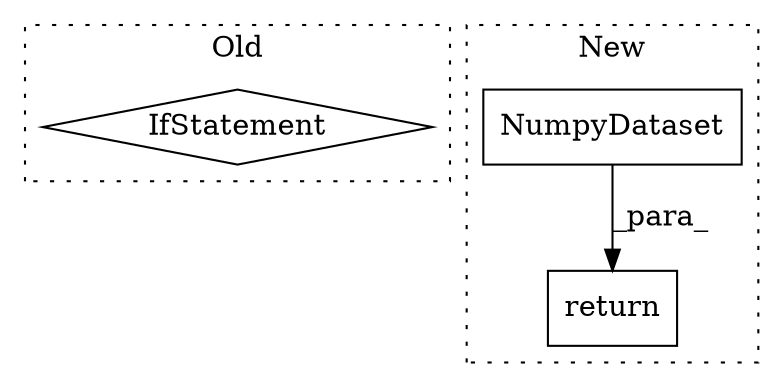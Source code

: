 digraph G {
subgraph cluster0 {
1 [label="IfStatement" a="25" s="6227,6243" l="4,2" shape="diamond"];
label = "Old";
style="dotted";
}
subgraph cluster1 {
2 [label="NumpyDataset" a="32" s="9868,9887" l="13,1" shape="box"];
3 [label="return" a="41" s="9952" l="7" shape="box"];
label = "New";
style="dotted";
}
2 -> 3 [label="_para_"];
}